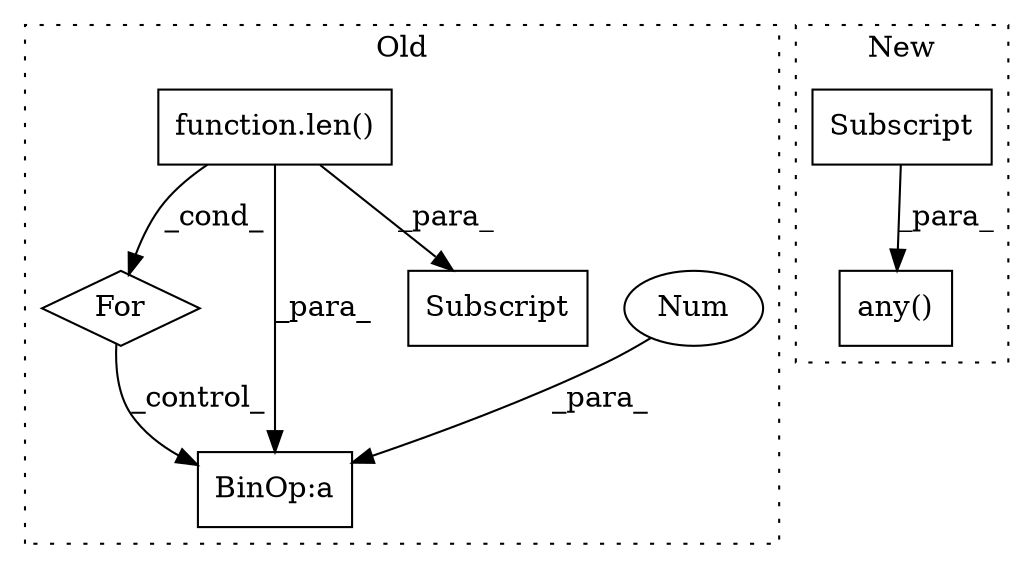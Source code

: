digraph G {
subgraph cluster0 {
1 [label="For" a="107" s="4070,4109" l="4,10" shape="diamond"];
3 [label="BinOp:a" a="82" s="4213" l="3" shape="box"];
4 [label="Num" a="76" s="4212" l="1" shape="ellipse"];
5 [label="function.len()" a="75" s="3918,3936" l="4,1" shape="box"];
6 [label="Subscript" a="63" s="4152,0" l="26,0" shape="box"];
label = "Old";
style="dotted";
}
subgraph cluster1 {
2 [label="any()" a="75" s="3342,3361" l="7,1" shape="box"];
7 [label="Subscript" a="63" s="3349,0" l="12,0" shape="box"];
label = "New";
style="dotted";
}
1 -> 3 [label="_control_"];
4 -> 3 [label="_para_"];
5 -> 3 [label="_para_"];
5 -> 1 [label="_cond_"];
5 -> 6 [label="_para_"];
7 -> 2 [label="_para_"];
}